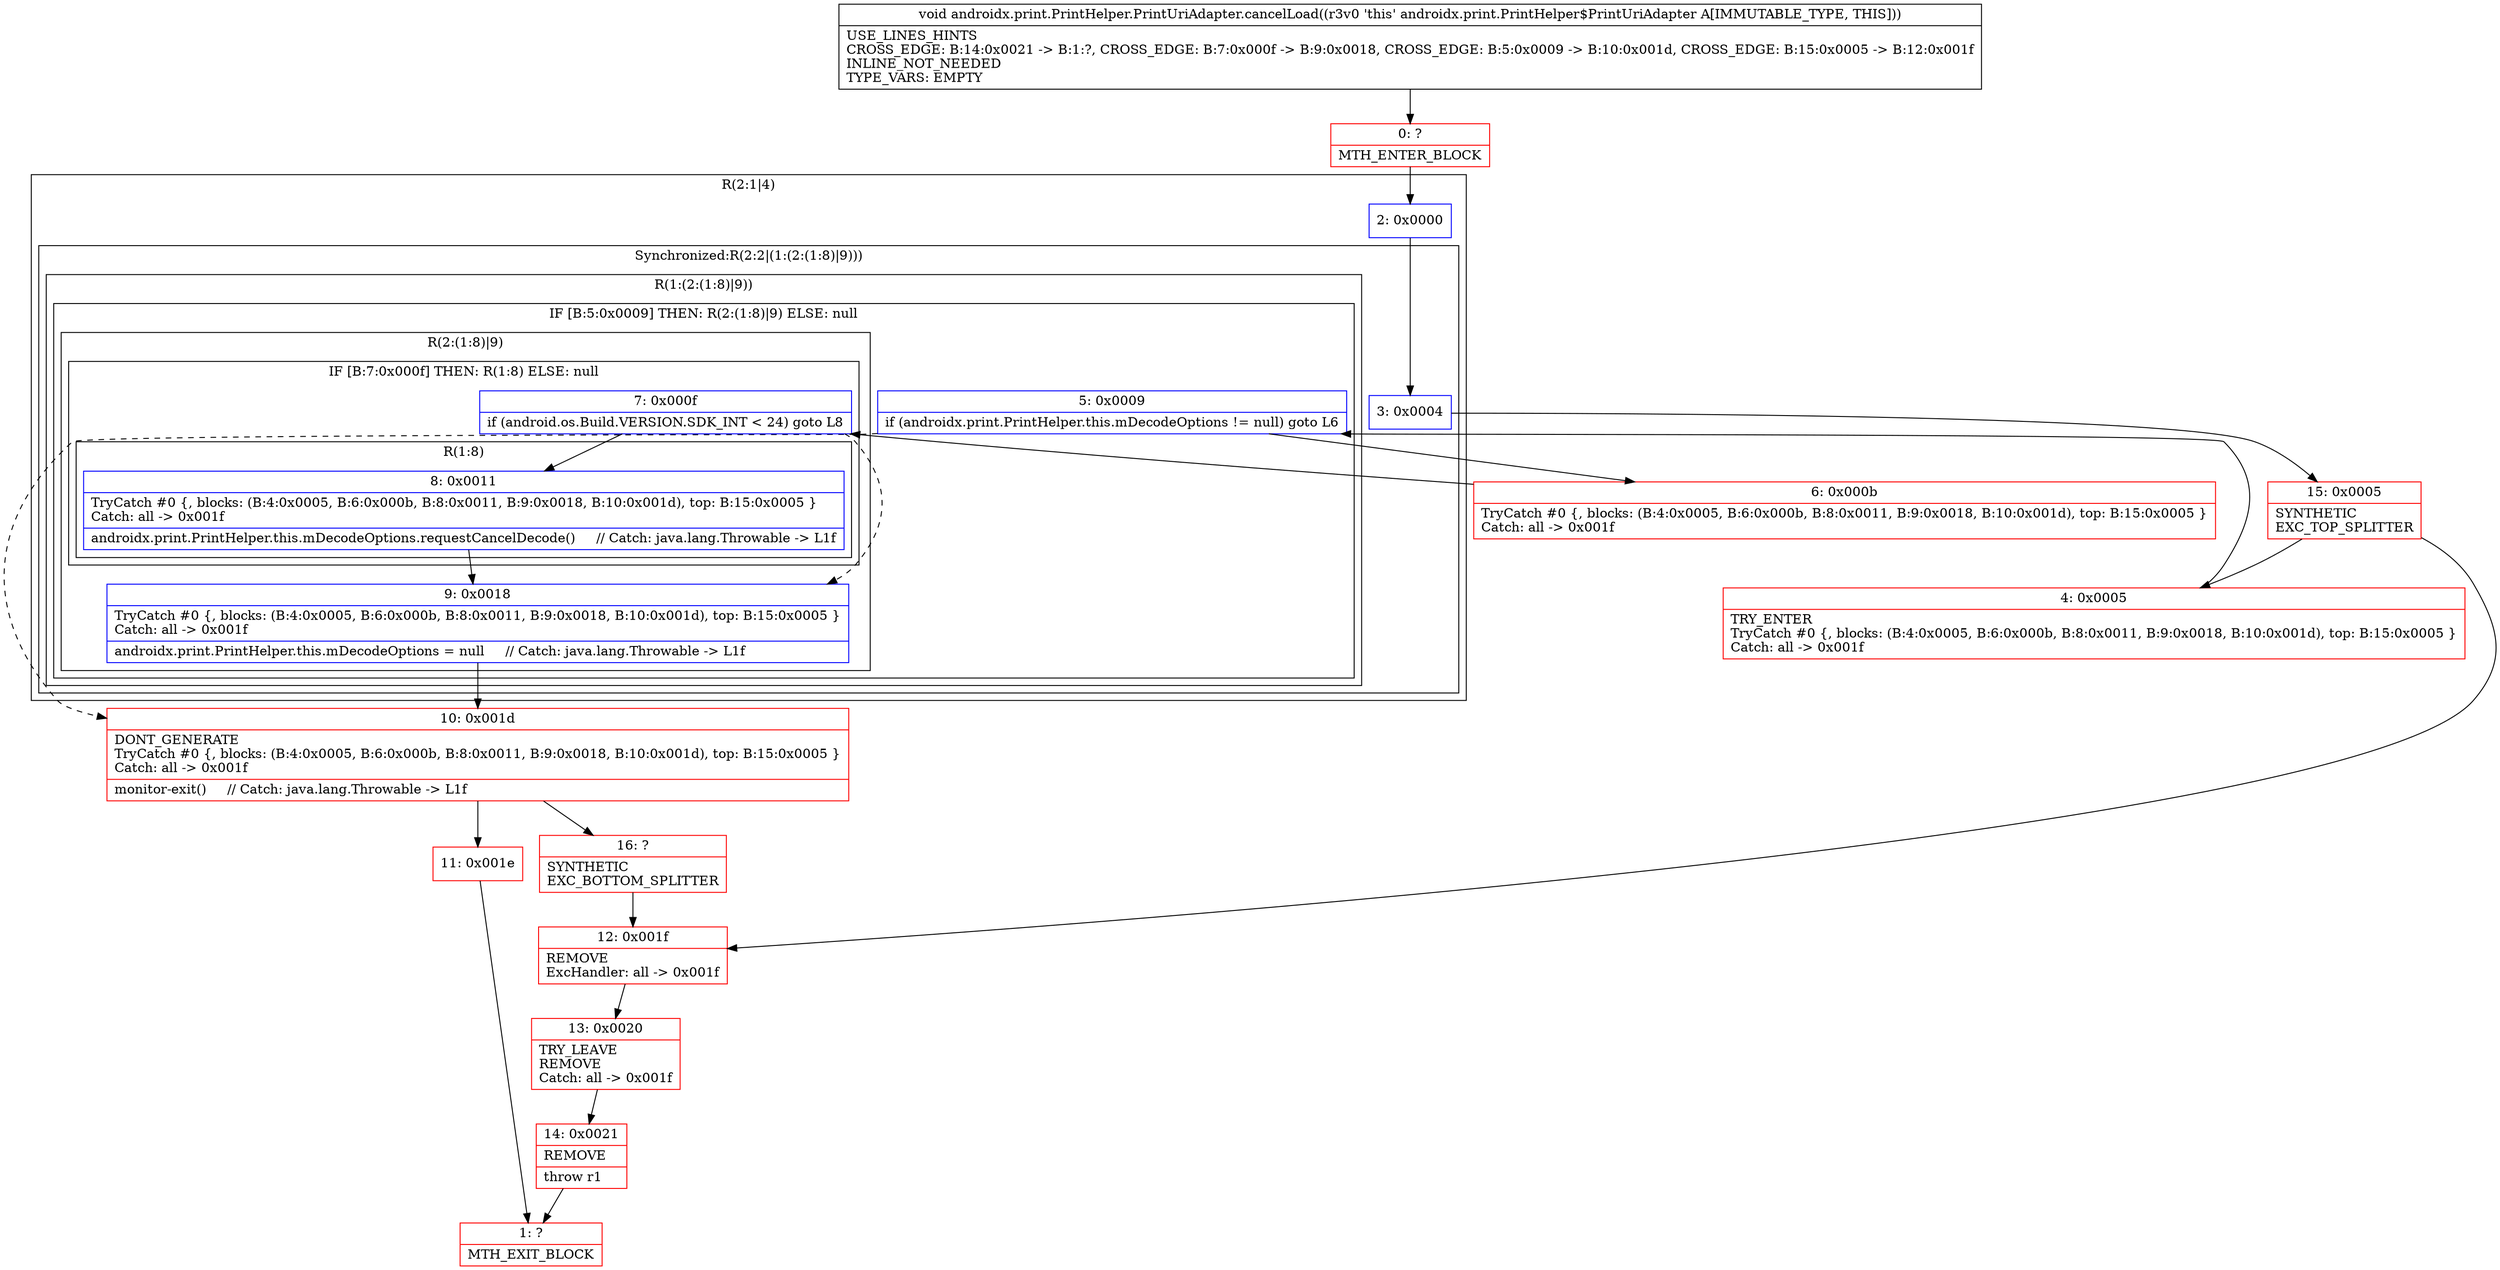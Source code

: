 digraph "CFG forandroidx.print.PrintHelper.PrintUriAdapter.cancelLoad()V" {
subgraph cluster_Region_98438867 {
label = "R(2:1|4)";
node [shape=record,color=blue];
Node_2 [shape=record,label="{2\:\ 0x0000}"];
subgraph cluster_SynchronizedRegion_374051135 {
label = "Synchronized:R(2:2|(1:(2:(1:8)|9)))";
node [shape=record,color=blue];
Node_3 [shape=record,label="{3\:\ 0x0004}"];
subgraph cluster_Region_1935053529 {
label = "R(1:(2:(1:8)|9))";
node [shape=record,color=blue];
subgraph cluster_IfRegion_220059658 {
label = "IF [B:5:0x0009] THEN: R(2:(1:8)|9) ELSE: null";
node [shape=record,color=blue];
Node_5 [shape=record,label="{5\:\ 0x0009|if (androidx.print.PrintHelper.this.mDecodeOptions != null) goto L6\l}"];
subgraph cluster_Region_2017523692 {
label = "R(2:(1:8)|9)";
node [shape=record,color=blue];
subgraph cluster_IfRegion_851989426 {
label = "IF [B:7:0x000f] THEN: R(1:8) ELSE: null";
node [shape=record,color=blue];
Node_7 [shape=record,label="{7\:\ 0x000f|if (android.os.Build.VERSION.SDK_INT \< 24) goto L8\l}"];
subgraph cluster_Region_1976553320 {
label = "R(1:8)";
node [shape=record,color=blue];
Node_8 [shape=record,label="{8\:\ 0x0011|TryCatch #0 \{, blocks: (B:4:0x0005, B:6:0x000b, B:8:0x0011, B:9:0x0018, B:10:0x001d), top: B:15:0x0005 \}\lCatch: all \-\> 0x001f\l|androidx.print.PrintHelper.this.mDecodeOptions.requestCancelDecode()     \/\/ Catch: java.lang.Throwable \-\> L1f\l}"];
}
}
Node_9 [shape=record,label="{9\:\ 0x0018|TryCatch #0 \{, blocks: (B:4:0x0005, B:6:0x000b, B:8:0x0011, B:9:0x0018, B:10:0x001d), top: B:15:0x0005 \}\lCatch: all \-\> 0x001f\l|androidx.print.PrintHelper.this.mDecodeOptions = null     \/\/ Catch: java.lang.Throwable \-\> L1f\l}"];
}
}
}
}
}
Node_0 [shape=record,color=red,label="{0\:\ ?|MTH_ENTER_BLOCK\l}"];
Node_15 [shape=record,color=red,label="{15\:\ 0x0005|SYNTHETIC\lEXC_TOP_SPLITTER\l}"];
Node_4 [shape=record,color=red,label="{4\:\ 0x0005|TRY_ENTER\lTryCatch #0 \{, blocks: (B:4:0x0005, B:6:0x000b, B:8:0x0011, B:9:0x0018, B:10:0x001d), top: B:15:0x0005 \}\lCatch: all \-\> 0x001f\l}"];
Node_6 [shape=record,color=red,label="{6\:\ 0x000b|TryCatch #0 \{, blocks: (B:4:0x0005, B:6:0x000b, B:8:0x0011, B:9:0x0018, B:10:0x001d), top: B:15:0x0005 \}\lCatch: all \-\> 0x001f\l}"];
Node_10 [shape=record,color=red,label="{10\:\ 0x001d|DONT_GENERATE\lTryCatch #0 \{, blocks: (B:4:0x0005, B:6:0x000b, B:8:0x0011, B:9:0x0018, B:10:0x001d), top: B:15:0x0005 \}\lCatch: all \-\> 0x001f\l|monitor\-exit()     \/\/ Catch: java.lang.Throwable \-\> L1f\l}"];
Node_11 [shape=record,color=red,label="{11\:\ 0x001e}"];
Node_1 [shape=record,color=red,label="{1\:\ ?|MTH_EXIT_BLOCK\l}"];
Node_16 [shape=record,color=red,label="{16\:\ ?|SYNTHETIC\lEXC_BOTTOM_SPLITTER\l}"];
Node_12 [shape=record,color=red,label="{12\:\ 0x001f|REMOVE\lExcHandler: all \-\> 0x001f\l}"];
Node_13 [shape=record,color=red,label="{13\:\ 0x0020|TRY_LEAVE\lREMOVE\lCatch: all \-\> 0x001f\l}"];
Node_14 [shape=record,color=red,label="{14\:\ 0x0021|REMOVE\l|throw r1\l}"];
MethodNode[shape=record,label="{void androidx.print.PrintHelper.PrintUriAdapter.cancelLoad((r3v0 'this' androidx.print.PrintHelper$PrintUriAdapter A[IMMUTABLE_TYPE, THIS]))  | USE_LINES_HINTS\lCROSS_EDGE: B:14:0x0021 \-\> B:1:?, CROSS_EDGE: B:7:0x000f \-\> B:9:0x0018, CROSS_EDGE: B:5:0x0009 \-\> B:10:0x001d, CROSS_EDGE: B:15:0x0005 \-\> B:12:0x001f\lINLINE_NOT_NEEDED\lTYPE_VARS: EMPTY\l}"];
MethodNode -> Node_0;Node_2 -> Node_3;
Node_3 -> Node_15;
Node_5 -> Node_6;
Node_5 -> Node_10[style=dashed];
Node_7 -> Node_8;
Node_7 -> Node_9[style=dashed];
Node_8 -> Node_9;
Node_9 -> Node_10;
Node_0 -> Node_2;
Node_15 -> Node_4;
Node_15 -> Node_12;
Node_4 -> Node_5;
Node_6 -> Node_7;
Node_10 -> Node_11;
Node_10 -> Node_16;
Node_11 -> Node_1;
Node_16 -> Node_12;
Node_12 -> Node_13;
Node_13 -> Node_14;
Node_14 -> Node_1;
}

